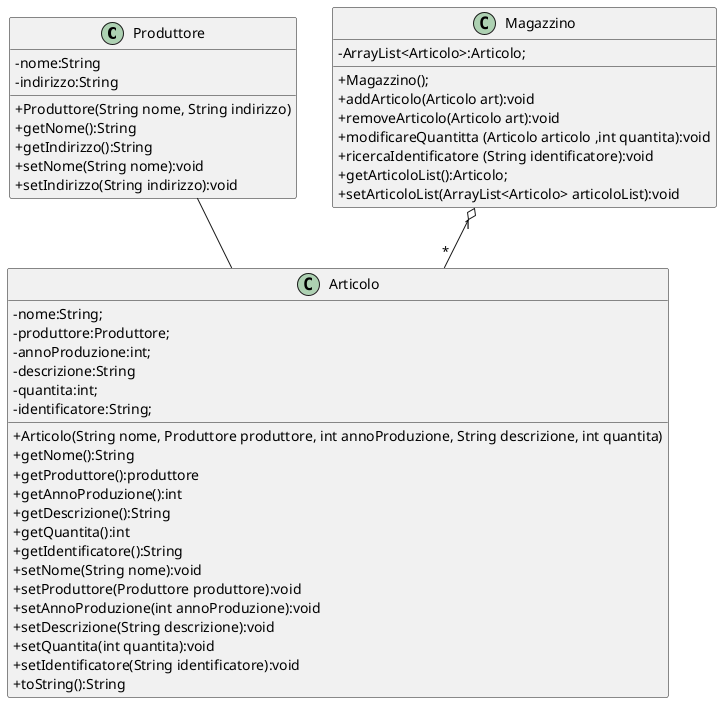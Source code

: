 @startuml
'https://plantuml.com/class-diagram

skinparam classAttributeIconSize 0

class Produttore{
    -nome:String
    -indirizzo:String

    +Produttore(String nome, String indirizzo)
    +getNome():String
    +getIndirizzo():String
    +setNome(String nome):void
    +setIndirizzo(String indirizzo):void
}

class Articolo{
    -nome:String;
    -produttore:Produttore;
    -annoProduzione:int;
    -descrizione:String
    -quantita:int;
    -identificatore:String;
    +Articolo(String nome, Produttore produttore, int annoProduzione, String descrizione, int quantita)
    +getNome():String
    +getProduttore():produttore
    +getAnnoProduzione():int
    +getDescrizione():String
    +getQuantita():int
    +getIdentificatore():String
    +setNome(String nome):void
    +setProduttore(Produttore produttore):void
    +setAnnoProduzione(int annoProduzione):void
    +setDescrizione(String descrizione):void
    +setQuantita(int quantita):void
    +setIdentificatore(String identificatore):void
    +toString():String
}

class Magazzino{
    -ArrayList<Articolo>:Articolo;
    +Magazzino();
    +addArticolo(Articolo art):void
    +removeArticolo(Articolo art):void
    +modificareQuantitta (Articolo articolo ,int quantita):void
    +ricercaIdentificatore (String identificatore):void
    +getArticoloList():Articolo;
    +setArticoloList(ArrayList<Articolo> articoloList):void
}

Produttore -- Articolo
Magazzino"1" o-- "*"Articolo

@enduml
